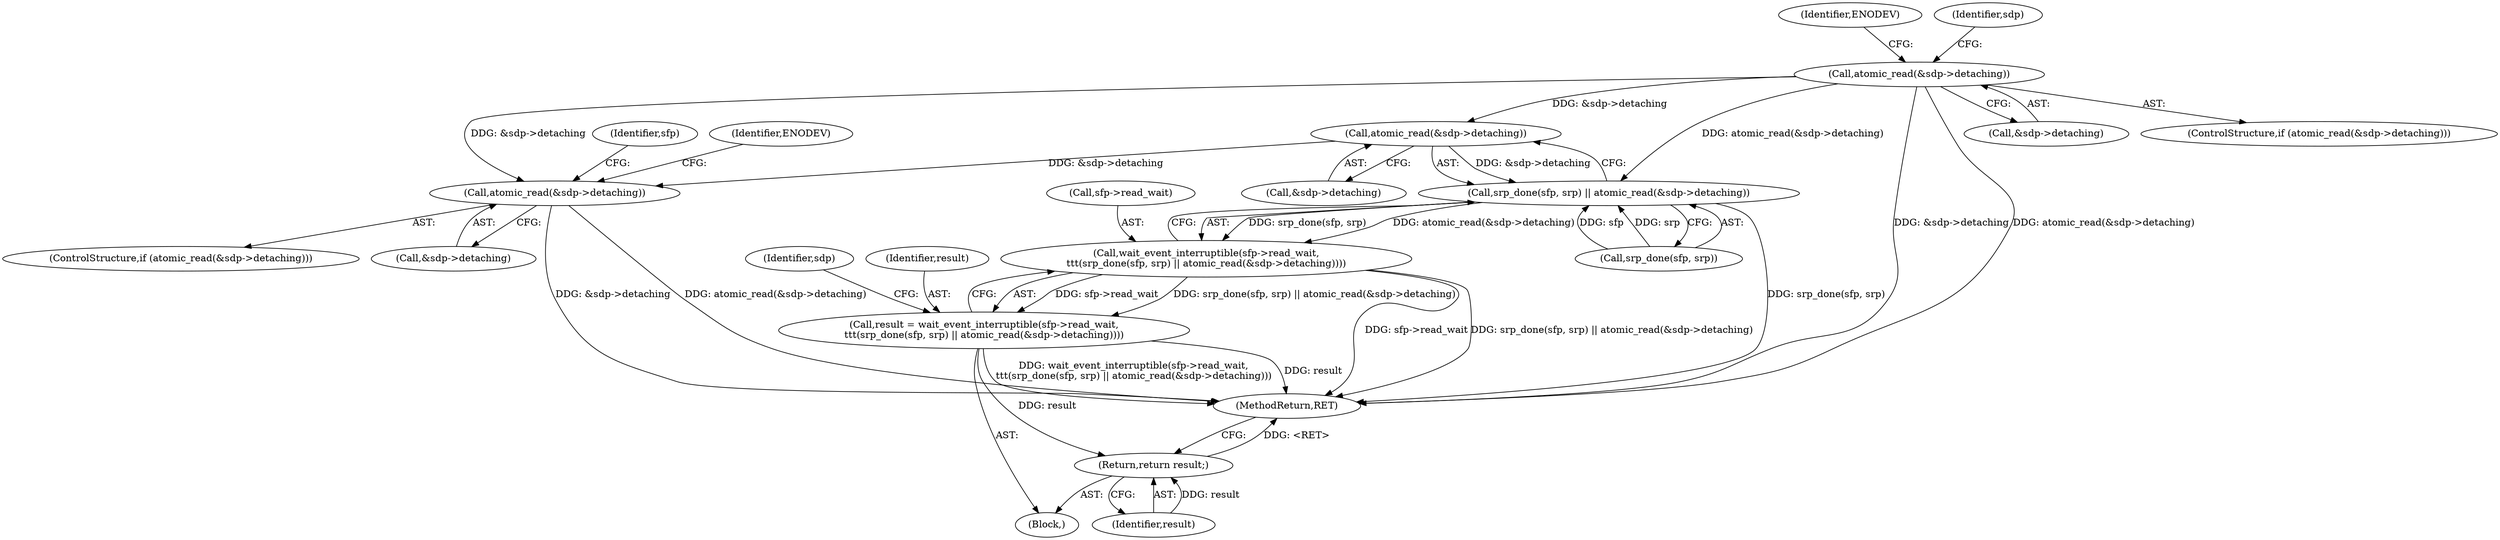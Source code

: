 digraph "0_linux_3e0097499839e0fe3af380410eababe5a47c4cf9_0@pointer" {
"1000224" [label="(Call,atomic_read(&sdp->detaching))"];
"1000170" [label="(Call,atomic_read(&sdp->detaching))"];
"1000220" [label="(Call,srp_done(sfp, srp) || atomic_read(&sdp->detaching))"];
"1000216" [label="(Call,wait_event_interruptible(sfp->read_wait,\n\t\t\t(srp_done(sfp, srp) || atomic_read(&sdp->detaching))))"];
"1000214" [label="(Call,result = wait_event_interruptible(sfp->read_wait,\n\t\t\t(srp_done(sfp, srp) || atomic_read(&sdp->detaching))))"];
"1000282" [label="(Return,return result;)"];
"1000230" [label="(Call,atomic_read(&sdp->detaching))"];
"1000224" [label="(Call,atomic_read(&sdp->detaching))"];
"1000283" [label="(Identifier,result)"];
"1000177" [label="(Identifier,ENODEV)"];
"1000241" [label="(Identifier,sfp)"];
"1000220" [label="(Call,srp_done(sfp, srp) || atomic_read(&sdp->detaching))"];
"1000182" [label="(Identifier,sdp)"];
"1000230" [label="(Call,atomic_read(&sdp->detaching))"];
"1001060" [label="(MethodReturn,RET)"];
"1000217" [label="(Call,sfp->read_wait)"];
"1000171" [label="(Call,&sdp->detaching)"];
"1000214" [label="(Call,result = wait_event_interruptible(sfp->read_wait,\n\t\t\t(srp_done(sfp, srp) || atomic_read(&sdp->detaching))))"];
"1000229" [label="(ControlStructure,if (atomic_read(&sdp->detaching)))"];
"1000233" [label="(Identifier,sdp)"];
"1000170" [label="(Call,atomic_read(&sdp->detaching))"];
"1000221" [label="(Call,srp_done(sfp, srp))"];
"1000231" [label="(Call,&sdp->detaching)"];
"1000215" [label="(Identifier,result)"];
"1000282" [label="(Return,return result;)"];
"1000237" [label="(Identifier,ENODEV)"];
"1000225" [label="(Call,&sdp->detaching)"];
"1000216" [label="(Call,wait_event_interruptible(sfp->read_wait,\n\t\t\t(srp_done(sfp, srp) || atomic_read(&sdp->detaching))))"];
"1000167" [label="(Block,)"];
"1000169" [label="(ControlStructure,if (atomic_read(&sdp->detaching)))"];
"1000224" -> "1000220"  [label="AST: "];
"1000224" -> "1000225"  [label="CFG: "];
"1000225" -> "1000224"  [label="AST: "];
"1000220" -> "1000224"  [label="CFG: "];
"1000224" -> "1000220"  [label="DDG: &sdp->detaching"];
"1000170" -> "1000224"  [label="DDG: &sdp->detaching"];
"1000224" -> "1000230"  [label="DDG: &sdp->detaching"];
"1000170" -> "1000169"  [label="AST: "];
"1000170" -> "1000171"  [label="CFG: "];
"1000171" -> "1000170"  [label="AST: "];
"1000177" -> "1000170"  [label="CFG: "];
"1000182" -> "1000170"  [label="CFG: "];
"1000170" -> "1001060"  [label="DDG: &sdp->detaching"];
"1000170" -> "1001060"  [label="DDG: atomic_read(&sdp->detaching)"];
"1000170" -> "1000220"  [label="DDG: atomic_read(&sdp->detaching)"];
"1000170" -> "1000230"  [label="DDG: &sdp->detaching"];
"1000220" -> "1000216"  [label="AST: "];
"1000220" -> "1000221"  [label="CFG: "];
"1000221" -> "1000220"  [label="AST: "];
"1000216" -> "1000220"  [label="CFG: "];
"1000220" -> "1001060"  [label="DDG: srp_done(sfp, srp)"];
"1000220" -> "1000216"  [label="DDG: srp_done(sfp, srp)"];
"1000220" -> "1000216"  [label="DDG: atomic_read(&sdp->detaching)"];
"1000221" -> "1000220"  [label="DDG: sfp"];
"1000221" -> "1000220"  [label="DDG: srp"];
"1000216" -> "1000214"  [label="AST: "];
"1000217" -> "1000216"  [label="AST: "];
"1000214" -> "1000216"  [label="CFG: "];
"1000216" -> "1001060"  [label="DDG: sfp->read_wait"];
"1000216" -> "1001060"  [label="DDG: srp_done(sfp, srp) || atomic_read(&sdp->detaching)"];
"1000216" -> "1000214"  [label="DDG: sfp->read_wait"];
"1000216" -> "1000214"  [label="DDG: srp_done(sfp, srp) || atomic_read(&sdp->detaching)"];
"1000214" -> "1000167"  [label="AST: "];
"1000215" -> "1000214"  [label="AST: "];
"1000233" -> "1000214"  [label="CFG: "];
"1000214" -> "1001060"  [label="DDG: wait_event_interruptible(sfp->read_wait,\n\t\t\t(srp_done(sfp, srp) || atomic_read(&sdp->detaching)))"];
"1000214" -> "1001060"  [label="DDG: result"];
"1000214" -> "1000282"  [label="DDG: result"];
"1000282" -> "1000167"  [label="AST: "];
"1000282" -> "1000283"  [label="CFG: "];
"1000283" -> "1000282"  [label="AST: "];
"1001060" -> "1000282"  [label="CFG: "];
"1000282" -> "1001060"  [label="DDG: <RET>"];
"1000283" -> "1000282"  [label="DDG: result"];
"1000230" -> "1000229"  [label="AST: "];
"1000230" -> "1000231"  [label="CFG: "];
"1000231" -> "1000230"  [label="AST: "];
"1000237" -> "1000230"  [label="CFG: "];
"1000241" -> "1000230"  [label="CFG: "];
"1000230" -> "1001060"  [label="DDG: &sdp->detaching"];
"1000230" -> "1001060"  [label="DDG: atomic_read(&sdp->detaching)"];
}
